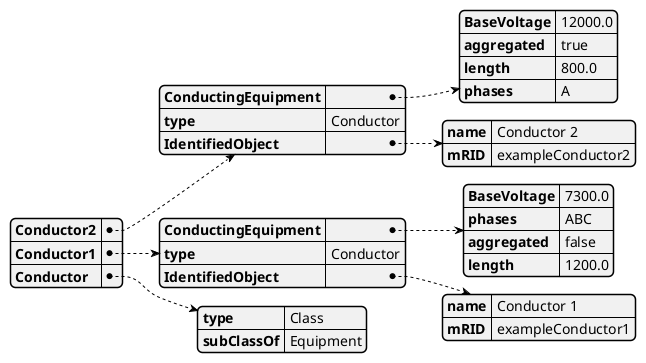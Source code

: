 @startjson
{
  "Conductor2": {
    "ConductingEquipment": {
      "BaseVoltage": 
        "12000.0"
      ,
      "aggregated": 
        "true"
      ,
      "length": 
        "800.0"
      ,
      "phases": 
        "A"
      
    },
    "type": 
      "Conductor"
    ,
    "IdentifiedObject": {
      "name": 
        "Conductor 2"
      ,
      "mRID": 
        "exampleConductor2"
      
    }
  },
  "Conductor1": {
    "ConductingEquipment": {
      "BaseVoltage": 
        "7300.0"
      ,
      "phases": 
        "ABC"
      ,
      "aggregated": 
        "false"
      ,
      "length": 
        "1200.0"
      
    },
    "type": 
      "Conductor"
    ,
    "IdentifiedObject": {
      "name": 
        "Conductor 1"
      ,
      "mRID": 
        "exampleConductor1"
      
    }
  },
  "Conductor": {
    "type": 
      "Class"
    ,
    "subClassOf": 
      "Equipment"
    
  }
}
@endjson